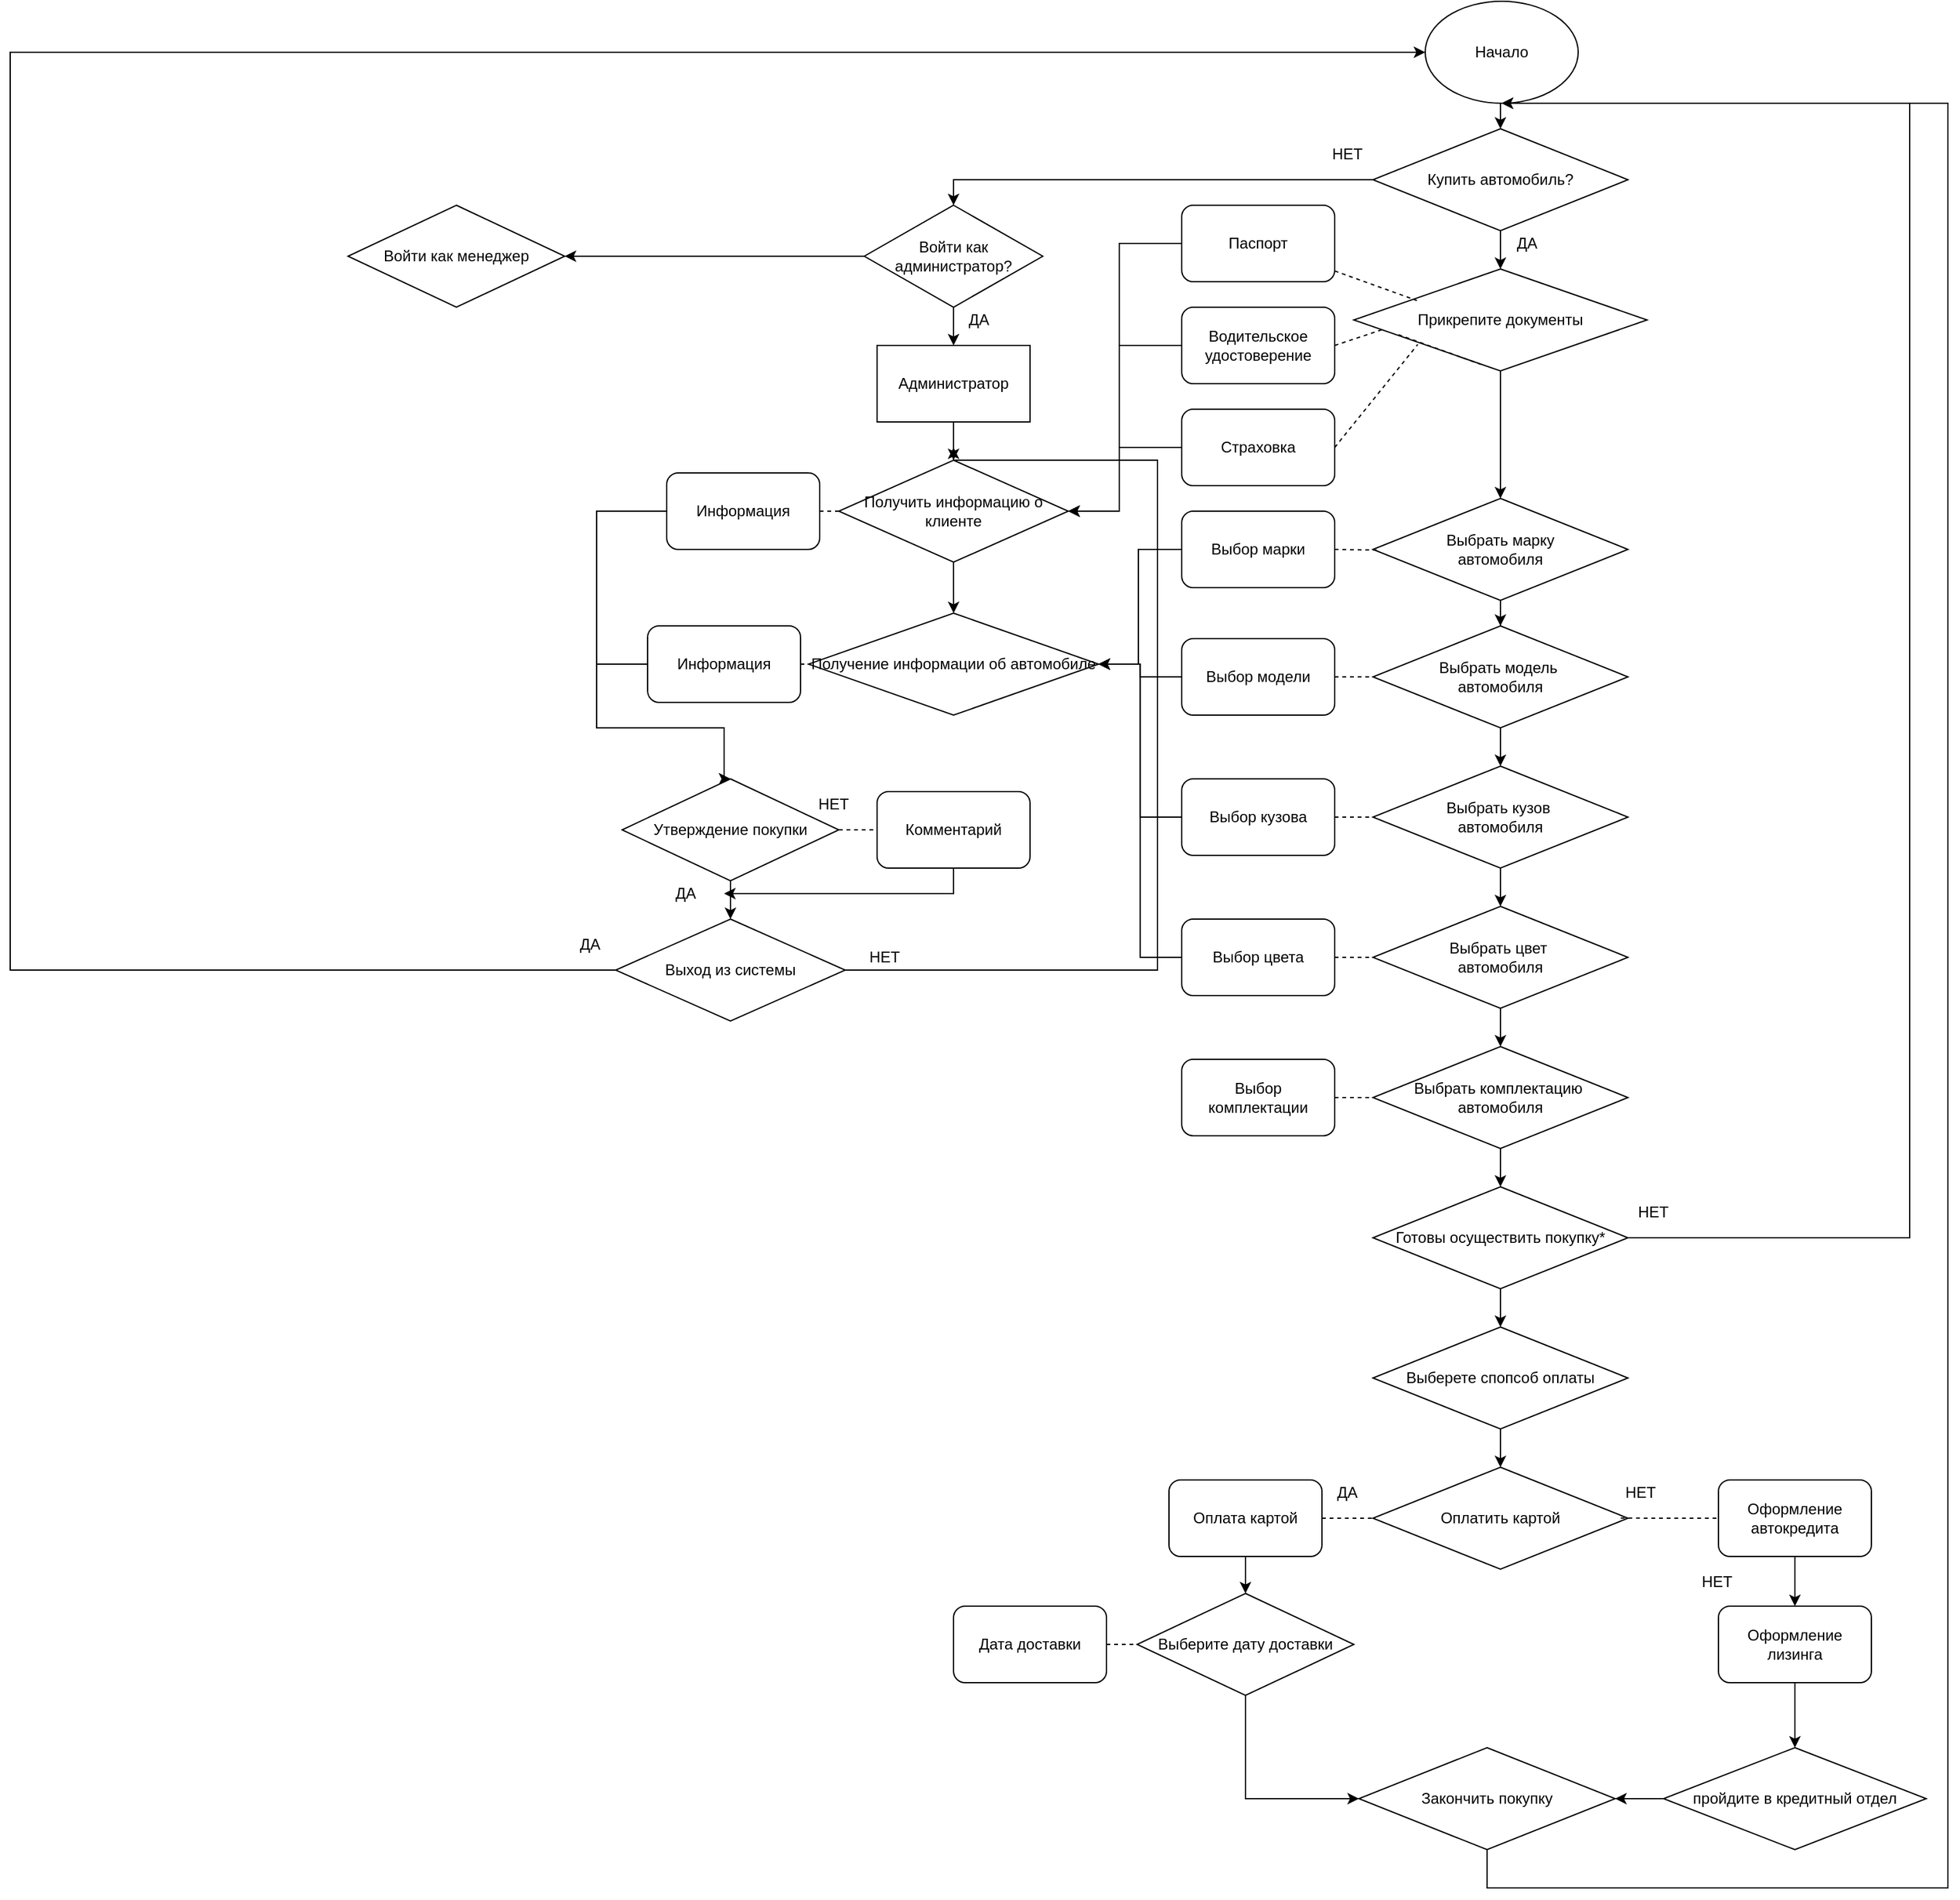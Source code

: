 <mxfile version="13.9.9" type="device"><diagram id="dOF933QX6gMtlB2MrcXQ" name="Страница 1"><mxGraphModel dx="2474" dy="967" grid="1" gridSize="10" guides="1" tooltips="1" connect="1" arrows="1" fold="1" page="0" pageScale="1" pageWidth="1200" pageHeight="1920" math="0" shadow="0"><root><mxCell id="0"/><mxCell id="1" parent="0"/><mxCell id="rZ0r0NQjonV1nwP6RmCx-10" style="edgeStyle=orthogonalEdgeStyle;rounded=0;orthogonalLoop=1;jettySize=auto;html=1;exitX=0.5;exitY=1;exitDx=0;exitDy=0;entryX=0.5;entryY=0;entryDx=0;entryDy=0;" edge="1" parent="1" source="rZ0r0NQjonV1nwP6RmCx-1" target="rZ0r0NQjonV1nwP6RmCx-2"><mxGeometry relative="1" as="geometry"/></mxCell><mxCell id="rZ0r0NQjonV1nwP6RmCx-1" value="Начало" style="ellipse;whiteSpace=wrap;html=1;" vertex="1" parent="1"><mxGeometry x="400" y="10" width="120" height="80" as="geometry"/></mxCell><mxCell id="rZ0r0NQjonV1nwP6RmCx-4" style="edgeStyle=orthogonalEdgeStyle;rounded=0;orthogonalLoop=1;jettySize=auto;html=1;entryX=0.5;entryY=0;entryDx=0;entryDy=0;" edge="1" parent="1" source="rZ0r0NQjonV1nwP6RmCx-50" target="rZ0r0NQjonV1nwP6RmCx-3"><mxGeometry relative="1" as="geometry"/></mxCell><mxCell id="rZ0r0NQjonV1nwP6RmCx-70" style="edgeStyle=orthogonalEdgeStyle;rounded=0;orthogonalLoop=1;jettySize=auto;html=1;entryX=0.5;entryY=0;entryDx=0;entryDy=0;" edge="1" parent="1" source="rZ0r0NQjonV1nwP6RmCx-2" target="rZ0r0NQjonV1nwP6RmCx-71"><mxGeometry relative="1" as="geometry"><mxPoint x="80" y="150" as="targetPoint"/></mxGeometry></mxCell><mxCell id="rZ0r0NQjonV1nwP6RmCx-2" value="Купить автомобиль?" style="rhombus;whiteSpace=wrap;html=1;" vertex="1" parent="1"><mxGeometry x="359" y="110" width="200" height="80" as="geometry"/></mxCell><mxCell id="rZ0r0NQjonV1nwP6RmCx-6" value="" style="edgeStyle=orthogonalEdgeStyle;rounded=0;orthogonalLoop=1;jettySize=auto;html=1;" edge="1" parent="1" source="rZ0r0NQjonV1nwP6RmCx-3" target="rZ0r0NQjonV1nwP6RmCx-5"><mxGeometry relative="1" as="geometry"/></mxCell><mxCell id="rZ0r0NQjonV1nwP6RmCx-3" value="Выбрать марку &lt;br&gt;автомобиля" style="rhombus;whiteSpace=wrap;html=1;" vertex="1" parent="1"><mxGeometry x="359" y="400" width="200" height="80" as="geometry"/></mxCell><mxCell id="rZ0r0NQjonV1nwP6RmCx-9" value="" style="edgeStyle=orthogonalEdgeStyle;rounded=0;orthogonalLoop=1;jettySize=auto;html=1;" edge="1" parent="1" source="rZ0r0NQjonV1nwP6RmCx-5" target="rZ0r0NQjonV1nwP6RmCx-8"><mxGeometry relative="1" as="geometry"/></mxCell><mxCell id="rZ0r0NQjonV1nwP6RmCx-5" value="Выбрать модель&amp;nbsp;&lt;br&gt;автомобиля" style="rhombus;whiteSpace=wrap;html=1;" vertex="1" parent="1"><mxGeometry x="359" y="500" width="200" height="80" as="geometry"/></mxCell><mxCell id="rZ0r0NQjonV1nwP6RmCx-12" value="" style="edgeStyle=orthogonalEdgeStyle;rounded=0;orthogonalLoop=1;jettySize=auto;html=1;" edge="1" parent="1" source="rZ0r0NQjonV1nwP6RmCx-8" target="rZ0r0NQjonV1nwP6RmCx-11"><mxGeometry relative="1" as="geometry"/></mxCell><mxCell id="rZ0r0NQjonV1nwP6RmCx-8" value="Выбрать кузов&amp;nbsp;&lt;br&gt;автомобиля" style="rhombus;whiteSpace=wrap;html=1;" vertex="1" parent="1"><mxGeometry x="359" y="610" width="200" height="80" as="geometry"/></mxCell><mxCell id="rZ0r0NQjonV1nwP6RmCx-14" value="" style="edgeStyle=orthogonalEdgeStyle;rounded=0;orthogonalLoop=1;jettySize=auto;html=1;" edge="1" parent="1" source="rZ0r0NQjonV1nwP6RmCx-11" target="rZ0r0NQjonV1nwP6RmCx-13"><mxGeometry relative="1" as="geometry"/></mxCell><mxCell id="rZ0r0NQjonV1nwP6RmCx-11" value="Выбрать цвет&amp;nbsp;&lt;br&gt;автомобиля" style="rhombus;whiteSpace=wrap;html=1;" vertex="1" parent="1"><mxGeometry x="359" y="720" width="200" height="80" as="geometry"/></mxCell><mxCell id="rZ0r0NQjonV1nwP6RmCx-16" value="" style="edgeStyle=orthogonalEdgeStyle;rounded=0;orthogonalLoop=1;jettySize=auto;html=1;" edge="1" parent="1" source="rZ0r0NQjonV1nwP6RmCx-13" target="rZ0r0NQjonV1nwP6RmCx-15"><mxGeometry relative="1" as="geometry"/></mxCell><mxCell id="rZ0r0NQjonV1nwP6RmCx-13" value="Выбрать комплектацию&amp;nbsp;&lt;br&gt;автомобиля" style="rhombus;whiteSpace=wrap;html=1;" vertex="1" parent="1"><mxGeometry x="359" y="830" width="200" height="80" as="geometry"/></mxCell><mxCell id="rZ0r0NQjonV1nwP6RmCx-17" style="edgeStyle=orthogonalEdgeStyle;rounded=0;orthogonalLoop=1;jettySize=auto;html=1;" edge="1" parent="1" source="rZ0r0NQjonV1nwP6RmCx-15"><mxGeometry relative="1" as="geometry"><mxPoint x="460" y="90" as="targetPoint"/><Array as="points"><mxPoint x="780" y="980"/><mxPoint x="780" y="90"/></Array></mxGeometry></mxCell><mxCell id="rZ0r0NQjonV1nwP6RmCx-20" style="edgeStyle=orthogonalEdgeStyle;rounded=0;orthogonalLoop=1;jettySize=auto;html=1;entryX=0.5;entryY=0;entryDx=0;entryDy=0;" edge="1" parent="1" source="rZ0r0NQjonV1nwP6RmCx-15" target="rZ0r0NQjonV1nwP6RmCx-19"><mxGeometry relative="1" as="geometry"/></mxCell><mxCell id="rZ0r0NQjonV1nwP6RmCx-15" value="Готовы осуществить покупку*" style="rhombus;whiteSpace=wrap;html=1;" vertex="1" parent="1"><mxGeometry x="359" y="940" width="200" height="80" as="geometry"/></mxCell><mxCell id="rZ0r0NQjonV1nwP6RmCx-18" value="НЕТ" style="text;html=1;strokeColor=none;fillColor=none;align=center;verticalAlign=middle;whiteSpace=wrap;rounded=0;" vertex="1" parent="1"><mxGeometry x="559" y="950" width="40" height="20" as="geometry"/></mxCell><mxCell id="rZ0r0NQjonV1nwP6RmCx-25" value="" style="edgeStyle=orthogonalEdgeStyle;rounded=0;orthogonalLoop=1;jettySize=auto;html=1;" edge="1" parent="1" source="rZ0r0NQjonV1nwP6RmCx-19" target="rZ0r0NQjonV1nwP6RmCx-24"><mxGeometry relative="1" as="geometry"/></mxCell><mxCell id="rZ0r0NQjonV1nwP6RmCx-19" value="Выберете спопсоб оплаты" style="rhombus;whiteSpace=wrap;html=1;" vertex="1" parent="1"><mxGeometry x="359" y="1050" width="200" height="80" as="geometry"/></mxCell><mxCell id="rZ0r0NQjonV1nwP6RmCx-24" value="Оплатить картой" style="rhombus;whiteSpace=wrap;html=1;" vertex="1" parent="1"><mxGeometry x="359" y="1160" width="200" height="80" as="geometry"/></mxCell><mxCell id="rZ0r0NQjonV1nwP6RmCx-48" value="" style="edgeStyle=orthogonalEdgeStyle;rounded=0;orthogonalLoop=1;jettySize=auto;html=1;" edge="1" parent="1" source="rZ0r0NQjonV1nwP6RmCx-26" target="rZ0r0NQjonV1nwP6RmCx-35"><mxGeometry relative="1" as="geometry"/></mxCell><mxCell id="rZ0r0NQjonV1nwP6RmCx-26" value="Оплата картой" style="rounded=1;whiteSpace=wrap;html=1;" vertex="1" parent="1"><mxGeometry x="199" y="1170" width="120" height="60" as="geometry"/></mxCell><mxCell id="rZ0r0NQjonV1nwP6RmCx-31" value="" style="edgeStyle=orthogonalEdgeStyle;rounded=0;orthogonalLoop=1;jettySize=auto;html=1;" edge="1" parent="1" source="rZ0r0NQjonV1nwP6RmCx-27" target="rZ0r0NQjonV1nwP6RmCx-28"><mxGeometry relative="1" as="geometry"/></mxCell><mxCell id="rZ0r0NQjonV1nwP6RmCx-27" value="Оформление автокредита" style="rounded=1;whiteSpace=wrap;html=1;" vertex="1" parent="1"><mxGeometry x="630" y="1170" width="120" height="60" as="geometry"/></mxCell><mxCell id="rZ0r0NQjonV1nwP6RmCx-79" style="edgeStyle=orthogonalEdgeStyle;rounded=0;orthogonalLoop=1;jettySize=auto;html=1;entryX=0.5;entryY=0;entryDx=0;entryDy=0;" edge="1" parent="1" source="rZ0r0NQjonV1nwP6RmCx-28" target="rZ0r0NQjonV1nwP6RmCx-78"><mxGeometry relative="1" as="geometry"/></mxCell><mxCell id="rZ0r0NQjonV1nwP6RmCx-28" value="Оформление лизинга" style="rounded=1;whiteSpace=wrap;html=1;" vertex="1" parent="1"><mxGeometry x="630" y="1269" width="120" height="60" as="geometry"/></mxCell><mxCell id="rZ0r0NQjonV1nwP6RmCx-32" value="НЕТ" style="text;html=1;strokeColor=none;fillColor=none;align=center;verticalAlign=middle;whiteSpace=wrap;rounded=0;" vertex="1" parent="1"><mxGeometry x="549" y="1170" width="40" height="20" as="geometry"/></mxCell><mxCell id="rZ0r0NQjonV1nwP6RmCx-33" value="НЕТ" style="text;html=1;strokeColor=none;fillColor=none;align=center;verticalAlign=middle;whiteSpace=wrap;rounded=0;" vertex="1" parent="1"><mxGeometry x="609" y="1240" width="40" height="20" as="geometry"/></mxCell><mxCell id="rZ0r0NQjonV1nwP6RmCx-34" value="ДА" style="text;html=1;strokeColor=none;fillColor=none;align=center;verticalAlign=middle;whiteSpace=wrap;rounded=0;" vertex="1" parent="1"><mxGeometry x="319" y="1170" width="40" height="20" as="geometry"/></mxCell><mxCell id="rZ0r0NQjonV1nwP6RmCx-74" style="edgeStyle=orthogonalEdgeStyle;rounded=0;orthogonalLoop=1;jettySize=auto;html=1;entryX=0;entryY=0.5;entryDx=0;entryDy=0;" edge="1" parent="1" source="rZ0r0NQjonV1nwP6RmCx-35" target="rZ0r0NQjonV1nwP6RmCx-73"><mxGeometry relative="1" as="geometry"><Array as="points"><mxPoint x="259" y="1299"/><mxPoint x="259" y="1420"/></Array></mxGeometry></mxCell><mxCell id="rZ0r0NQjonV1nwP6RmCx-35" value="Выберите дату доставки" style="rhombus;whiteSpace=wrap;html=1;" vertex="1" parent="1"><mxGeometry x="174" y="1259" width="170" height="80" as="geometry"/></mxCell><mxCell id="rZ0r0NQjonV1nwP6RmCx-36" value="Дата доставки" style="rounded=1;whiteSpace=wrap;html=1;" vertex="1" parent="1"><mxGeometry x="30" y="1269" width="120" height="60" as="geometry"/></mxCell><mxCell id="rZ0r0NQjonV1nwP6RmCx-96" style="edgeStyle=orthogonalEdgeStyle;rounded=0;orthogonalLoop=1;jettySize=auto;html=1;entryX=1;entryY=0.5;entryDx=0;entryDy=0;" edge="1" parent="1" source="rZ0r0NQjonV1nwP6RmCx-38" target="rZ0r0NQjonV1nwP6RmCx-83"><mxGeometry relative="1" as="geometry"><Array as="points"><mxPoint x="175" y="440"/><mxPoint x="175" y="530"/></Array></mxGeometry></mxCell><mxCell id="rZ0r0NQjonV1nwP6RmCx-38" value="Выбор марки" style="rounded=1;whiteSpace=wrap;html=1;" vertex="1" parent="1"><mxGeometry x="209" y="410" width="120" height="60" as="geometry"/></mxCell><mxCell id="rZ0r0NQjonV1nwP6RmCx-101" style="edgeStyle=orthogonalEdgeStyle;rounded=0;orthogonalLoop=1;jettySize=auto;html=1;entryX=1;entryY=0.5;entryDx=0;entryDy=0;" edge="1" parent="1" source="rZ0r0NQjonV1nwP6RmCx-39" target="rZ0r0NQjonV1nwP6RmCx-83"><mxGeometry relative="1" as="geometry"/></mxCell><mxCell id="rZ0r0NQjonV1nwP6RmCx-39" value="Выбор модели" style="rounded=1;whiteSpace=wrap;html=1;" vertex="1" parent="1"><mxGeometry x="209" y="510" width="120" height="60" as="geometry"/></mxCell><mxCell id="rZ0r0NQjonV1nwP6RmCx-98" style="edgeStyle=orthogonalEdgeStyle;rounded=0;orthogonalLoop=1;jettySize=auto;html=1;entryX=1;entryY=0.5;entryDx=0;entryDy=0;" edge="1" parent="1" source="rZ0r0NQjonV1nwP6RmCx-40" target="rZ0r0NQjonV1nwP6RmCx-83"><mxGeometry relative="1" as="geometry"/></mxCell><mxCell id="rZ0r0NQjonV1nwP6RmCx-40" value="Выбор кузова" style="rounded=1;whiteSpace=wrap;html=1;" vertex="1" parent="1"><mxGeometry x="209" y="620" width="120" height="60" as="geometry"/></mxCell><mxCell id="rZ0r0NQjonV1nwP6RmCx-99" style="edgeStyle=orthogonalEdgeStyle;rounded=0;orthogonalLoop=1;jettySize=auto;html=1;entryX=1;entryY=0.5;entryDx=0;entryDy=0;" edge="1" parent="1" source="rZ0r0NQjonV1nwP6RmCx-41" target="rZ0r0NQjonV1nwP6RmCx-83"><mxGeometry relative="1" as="geometry"/></mxCell><mxCell id="rZ0r0NQjonV1nwP6RmCx-41" value="Выбор цвета" style="rounded=1;whiteSpace=wrap;html=1;" vertex="1" parent="1"><mxGeometry x="209" y="730" width="120" height="60" as="geometry"/></mxCell><mxCell id="rZ0r0NQjonV1nwP6RmCx-42" value="Выбор комплектации" style="rounded=1;whiteSpace=wrap;html=1;" vertex="1" parent="1"><mxGeometry x="209" y="840" width="120" height="60" as="geometry"/></mxCell><mxCell id="rZ0r0NQjonV1nwP6RmCx-49" value="ДА" style="text;html=1;strokeColor=none;fillColor=none;align=center;verticalAlign=middle;whiteSpace=wrap;rounded=0;" vertex="1" parent="1"><mxGeometry x="460" y="190" width="40" height="20" as="geometry"/></mxCell><mxCell id="rZ0r0NQjonV1nwP6RmCx-50" value="Прикрепите документы" style="rhombus;whiteSpace=wrap;html=1;" vertex="1" parent="1"><mxGeometry x="344" y="220" width="230" height="80" as="geometry"/></mxCell><mxCell id="rZ0r0NQjonV1nwP6RmCx-51" style="edgeStyle=orthogonalEdgeStyle;rounded=0;orthogonalLoop=1;jettySize=auto;html=1;entryX=0.5;entryY=0;entryDx=0;entryDy=0;" edge="1" parent="1" source="rZ0r0NQjonV1nwP6RmCx-2" target="rZ0r0NQjonV1nwP6RmCx-50"><mxGeometry relative="1" as="geometry"><mxPoint x="460" y="190" as="sourcePoint"/><mxPoint x="459" y="390" as="targetPoint"/></mxGeometry></mxCell><mxCell id="rZ0r0NQjonV1nwP6RmCx-85" style="edgeStyle=orthogonalEdgeStyle;rounded=0;orthogonalLoop=1;jettySize=auto;html=1;entryX=1;entryY=0.5;entryDx=0;entryDy=0;" edge="1" parent="1" source="rZ0r0NQjonV1nwP6RmCx-52" target="rZ0r0NQjonV1nwP6RmCx-86"><mxGeometry relative="1" as="geometry"><mxPoint x="170" y="420" as="targetPoint"/><Array as="points"><mxPoint x="160" y="200"/><mxPoint x="160" y="410"/></Array></mxGeometry></mxCell><mxCell id="rZ0r0NQjonV1nwP6RmCx-52" value="Паспорт" style="rounded=1;whiteSpace=wrap;html=1;" vertex="1" parent="1"><mxGeometry x="209" y="170" width="120" height="60" as="geometry"/></mxCell><mxCell id="rZ0r0NQjonV1nwP6RmCx-89" value="" style="edgeStyle=orthogonalEdgeStyle;rounded=0;orthogonalLoop=1;jettySize=auto;html=1;entryX=1;entryY=0.5;entryDx=0;entryDy=0;" edge="1" parent="1" source="rZ0r0NQjonV1nwP6RmCx-53" target="rZ0r0NQjonV1nwP6RmCx-86"><mxGeometry relative="1" as="geometry"><mxPoint x="160" y="280" as="targetPoint"/><Array as="points"><mxPoint x="160" y="280"/><mxPoint x="160" y="410"/></Array></mxGeometry></mxCell><mxCell id="rZ0r0NQjonV1nwP6RmCx-53" value="Водительское удостоверение" style="rounded=1;whiteSpace=wrap;html=1;" vertex="1" parent="1"><mxGeometry x="209" y="250" width="120" height="60" as="geometry"/></mxCell><mxCell id="rZ0r0NQjonV1nwP6RmCx-90" style="edgeStyle=orthogonalEdgeStyle;rounded=0;orthogonalLoop=1;jettySize=auto;html=1;entryX=1;entryY=0.5;entryDx=0;entryDy=0;" edge="1" parent="1" source="rZ0r0NQjonV1nwP6RmCx-54" target="rZ0r0NQjonV1nwP6RmCx-86"><mxGeometry relative="1" as="geometry"><mxPoint x="160" y="360" as="targetPoint"/><Array as="points"><mxPoint x="160" y="360"/><mxPoint x="160" y="410"/></Array></mxGeometry></mxCell><mxCell id="rZ0r0NQjonV1nwP6RmCx-54" value="Страховка" style="rounded=1;whiteSpace=wrap;html=1;" vertex="1" parent="1"><mxGeometry x="209" y="330" width="120" height="60" as="geometry"/></mxCell><mxCell id="rZ0r0NQjonV1nwP6RmCx-58" value="" style="endArrow=none;dashed=1;html=1;entryX=0.215;entryY=0.309;entryDx=0;entryDy=0;entryPerimeter=0;" edge="1" parent="1" source="rZ0r0NQjonV1nwP6RmCx-52" target="rZ0r0NQjonV1nwP6RmCx-50"><mxGeometry width="50" height="50" relative="1" as="geometry"><mxPoint x="329" y="250" as="sourcePoint"/><mxPoint x="399.711" y="200" as="targetPoint"/></mxGeometry></mxCell><mxCell id="rZ0r0NQjonV1nwP6RmCx-59" value="" style="endArrow=none;dashed=1;html=1;entryX=0.107;entryY=0.585;entryDx=0;entryDy=0;entryPerimeter=0;" edge="1" parent="1" target="rZ0r0NQjonV1nwP6RmCx-50"><mxGeometry width="50" height="50" relative="1" as="geometry"><mxPoint x="329" y="280" as="sourcePoint"/><mxPoint x="360" y="270" as="targetPoint"/></mxGeometry></mxCell><mxCell id="rZ0r0NQjonV1nwP6RmCx-60" value="" style="endArrow=none;dashed=1;html=1;entryX=0.218;entryY=0.74;entryDx=0;entryDy=0;entryPerimeter=0;exitX=1;exitY=0.5;exitDx=0;exitDy=0;" edge="1" parent="1" source="rZ0r0NQjonV1nwP6RmCx-54" target="rZ0r0NQjonV1nwP6RmCx-50"><mxGeometry width="50" height="50" relative="1" as="geometry"><mxPoint x="349" y="241.56" as="sourcePoint"/><mxPoint x="413.45" y="264.72" as="targetPoint"/></mxGeometry></mxCell><mxCell id="rZ0r0NQjonV1nwP6RmCx-61" value="" style="endArrow=none;dashed=1;html=1;entryX=0.024;entryY=0.507;entryDx=0;entryDy=0;entryPerimeter=0;exitX=1;exitY=0.5;exitDx=0;exitDy=0;" edge="1" parent="1" source="rZ0r0NQjonV1nwP6RmCx-38" target="rZ0r0NQjonV1nwP6RmCx-3"><mxGeometry width="50" height="50" relative="1" as="geometry"><mxPoint x="319" y="456.84" as="sourcePoint"/><mxPoint x="383.45" y="480.0" as="targetPoint"/></mxGeometry></mxCell><mxCell id="rZ0r0NQjonV1nwP6RmCx-62" value="" style="endArrow=none;dashed=1;html=1;entryX=0;entryY=0.5;entryDx=0;entryDy=0;exitX=1;exitY=0.5;exitDx=0;exitDy=0;" edge="1" parent="1" source="rZ0r0NQjonV1nwP6RmCx-39" target="rZ0r0NQjonV1nwP6RmCx-5"><mxGeometry width="50" height="50" relative="1" as="geometry"><mxPoint x="319" y="540.0" as="sourcePoint"/><mxPoint x="383.45" y="563.16" as="targetPoint"/></mxGeometry></mxCell><mxCell id="rZ0r0NQjonV1nwP6RmCx-63" value="" style="endArrow=none;dashed=1;html=1;entryX=0.215;entryY=0.309;entryDx=0;entryDy=0;entryPerimeter=0;" edge="1" parent="1"><mxGeometry width="50" height="50" relative="1" as="geometry"><mxPoint x="379" y="271.56" as="sourcePoint"/><mxPoint x="443.45" y="294.72" as="targetPoint"/></mxGeometry></mxCell><mxCell id="rZ0r0NQjonV1nwP6RmCx-64" value="" style="endArrow=none;dashed=1;html=1;exitX=1;exitY=0.5;exitDx=0;exitDy=0;entryX=0;entryY=0.5;entryDx=0;entryDy=0;" edge="1" parent="1" source="rZ0r0NQjonV1nwP6RmCx-40" target="rZ0r0NQjonV1nwP6RmCx-8"><mxGeometry width="50" height="50" relative="1" as="geometry"><mxPoint x="329" y="630.0" as="sourcePoint"/><mxPoint x="350" y="650" as="targetPoint"/></mxGeometry></mxCell><mxCell id="rZ0r0NQjonV1nwP6RmCx-65" value="" style="endArrow=none;dashed=1;html=1;entryX=0;entryY=0.5;entryDx=0;entryDy=0;exitX=1;exitY=0.5;exitDx=0;exitDy=0;" edge="1" parent="1" source="rZ0r0NQjonV1nwP6RmCx-41" target="rZ0r0NQjonV1nwP6RmCx-11"><mxGeometry width="50" height="50" relative="1" as="geometry"><mxPoint x="344" y="766.84" as="sourcePoint"/><mxPoint x="408.45" y="790.0" as="targetPoint"/></mxGeometry></mxCell><mxCell id="rZ0r0NQjonV1nwP6RmCx-66" value="" style="endArrow=none;dashed=1;html=1;entryX=0;entryY=0.5;entryDx=0;entryDy=0;exitX=1;exitY=0.5;exitDx=0;exitDy=0;" edge="1" parent="1" source="rZ0r0NQjonV1nwP6RmCx-42" target="rZ0r0NQjonV1nwP6RmCx-13"><mxGeometry width="50" height="50" relative="1" as="geometry"><mxPoint x="329" y="900.0" as="sourcePoint"/><mxPoint x="393.45" y="923.16" as="targetPoint"/></mxGeometry></mxCell><mxCell id="rZ0r0NQjonV1nwP6RmCx-67" value="" style="endArrow=none;dashed=1;html=1;exitX=1;exitY=0.5;exitDx=0;exitDy=0;" edge="1" parent="1" source="rZ0r0NQjonV1nwP6RmCx-26" target="rZ0r0NQjonV1nwP6RmCx-24"><mxGeometry width="50" height="50" relative="1" as="geometry"><mxPoint x="339" y="1230.0" as="sourcePoint"/><mxPoint x="369" y="1230.0" as="targetPoint"/></mxGeometry></mxCell><mxCell id="rZ0r0NQjonV1nwP6RmCx-68" value="" style="endArrow=none;dashed=1;html=1;entryX=0;entryY=0.5;entryDx=0;entryDy=0;exitX=0.972;exitY=0.499;exitDx=0;exitDy=0;exitPerimeter=0;" edge="1" parent="1" source="rZ0r0NQjonV1nwP6RmCx-24" target="rZ0r0NQjonV1nwP6RmCx-27"><mxGeometry width="50" height="50" relative="1" as="geometry"><mxPoint x="564" y="1199.66" as="sourcePoint"/><mxPoint x="594" y="1199.66" as="targetPoint"/></mxGeometry></mxCell><mxCell id="rZ0r0NQjonV1nwP6RmCx-69" value="" style="endArrow=none;dashed=1;html=1;exitX=1;exitY=0.5;exitDx=0;exitDy=0;entryX=0;entryY=0.5;entryDx=0;entryDy=0;" edge="1" parent="1" source="rZ0r0NQjonV1nwP6RmCx-36" target="rZ0r0NQjonV1nwP6RmCx-35"><mxGeometry width="50" height="50" relative="1" as="geometry"><mxPoint x="169" y="1299.66" as="sourcePoint"/><mxPoint x="180" y="1300" as="targetPoint"/></mxGeometry></mxCell><mxCell id="rZ0r0NQjonV1nwP6RmCx-82" value="" style="edgeStyle=orthogonalEdgeStyle;rounded=0;orthogonalLoop=1;jettySize=auto;html=1;" edge="1" parent="1" source="rZ0r0NQjonV1nwP6RmCx-71" target="rZ0r0NQjonV1nwP6RmCx-81"><mxGeometry relative="1" as="geometry"/></mxCell><mxCell id="rZ0r0NQjonV1nwP6RmCx-128" style="edgeStyle=orthogonalEdgeStyle;rounded=0;orthogonalLoop=1;jettySize=auto;html=1;entryX=1;entryY=0.5;entryDx=0;entryDy=0;" edge="1" parent="1" source="rZ0r0NQjonV1nwP6RmCx-71" target="rZ0r0NQjonV1nwP6RmCx-129"><mxGeometry relative="1" as="geometry"><mxPoint x="-310" y="210" as="targetPoint"/></mxGeometry></mxCell><mxCell id="rZ0r0NQjonV1nwP6RmCx-71" value="Войти как администратор?" style="rhombus;whiteSpace=wrap;html=1;" vertex="1" parent="1"><mxGeometry x="-40" y="170" width="140" height="80" as="geometry"/></mxCell><mxCell id="rZ0r0NQjonV1nwP6RmCx-76" style="edgeStyle=orthogonalEdgeStyle;rounded=0;orthogonalLoop=1;jettySize=auto;html=1;" edge="1" parent="1" source="rZ0r0NQjonV1nwP6RmCx-73"><mxGeometry relative="1" as="geometry"><mxPoint x="460" y="90" as="targetPoint"/><Array as="points"><mxPoint x="448" y="1490"/><mxPoint x="810" y="1490"/><mxPoint x="810" y="90"/></Array></mxGeometry></mxCell><mxCell id="rZ0r0NQjonV1nwP6RmCx-73" value="Закончить покупку" style="rhombus;whiteSpace=wrap;html=1;" vertex="1" parent="1"><mxGeometry x="348" y="1380" width="201" height="80" as="geometry"/></mxCell><mxCell id="rZ0r0NQjonV1nwP6RmCx-80" value="" style="edgeStyle=orthogonalEdgeStyle;rounded=0;orthogonalLoop=1;jettySize=auto;html=1;" edge="1" parent="1" source="rZ0r0NQjonV1nwP6RmCx-78" target="rZ0r0NQjonV1nwP6RmCx-73"><mxGeometry relative="1" as="geometry"/></mxCell><mxCell id="rZ0r0NQjonV1nwP6RmCx-78" value="пройдите в кредитный отдел" style="rhombus;whiteSpace=wrap;html=1;" vertex="1" parent="1"><mxGeometry x="587" y="1380" width="206" height="80" as="geometry"/></mxCell><mxCell id="rZ0r0NQjonV1nwP6RmCx-91" value="" style="edgeStyle=orthogonalEdgeStyle;rounded=0;orthogonalLoop=1;jettySize=auto;html=1;" edge="1" parent="1" source="rZ0r0NQjonV1nwP6RmCx-81" target="rZ0r0NQjonV1nwP6RmCx-86"><mxGeometry relative="1" as="geometry"/></mxCell><mxCell id="rZ0r0NQjonV1nwP6RmCx-81" value="Администратор" style="rounded=0;whiteSpace=wrap;html=1;" vertex="1" parent="1"><mxGeometry x="-30" y="280" width="120" height="60" as="geometry"/></mxCell><mxCell id="rZ0r0NQjonV1nwP6RmCx-83" value="Получение информации об автомобиле" style="rhombus;whiteSpace=wrap;html=1;" vertex="1" parent="1"><mxGeometry x="-83.75" y="490" width="227.5" height="80" as="geometry"/></mxCell><mxCell id="rZ0r0NQjonV1nwP6RmCx-95" style="edgeStyle=orthogonalEdgeStyle;rounded=0;orthogonalLoop=1;jettySize=auto;html=1;" edge="1" parent="1" source="rZ0r0NQjonV1nwP6RmCx-86" target="rZ0r0NQjonV1nwP6RmCx-83"><mxGeometry relative="1" as="geometry"/></mxCell><mxCell id="rZ0r0NQjonV1nwP6RmCx-86" value="Получить информацию о&lt;br&gt;клиенте" style="rhombus;whiteSpace=wrap;html=1;" vertex="1" parent="1"><mxGeometry x="-60" y="370" width="180" height="80" as="geometry"/></mxCell><mxCell id="rZ0r0NQjonV1nwP6RmCx-105" style="edgeStyle=orthogonalEdgeStyle;rounded=0;orthogonalLoop=1;jettySize=auto;html=1;entryX=0.5;entryY=0;entryDx=0;entryDy=0;" edge="1" parent="1" source="rZ0r0NQjonV1nwP6RmCx-92" target="rZ0r0NQjonV1nwP6RmCx-106"><mxGeometry relative="1" as="geometry"><mxPoint x="-160" y="620" as="targetPoint"/><Array as="points"><mxPoint x="-250" y="410"/><mxPoint x="-250" y="580"/><mxPoint x="-150" y="580"/><mxPoint x="-150" y="620"/></Array></mxGeometry></mxCell><mxCell id="rZ0r0NQjonV1nwP6RmCx-92" value="Информация" style="rounded=1;whiteSpace=wrap;html=1;" vertex="1" parent="1"><mxGeometry x="-195" y="380" width="120" height="60" as="geometry"/></mxCell><mxCell id="rZ0r0NQjonV1nwP6RmCx-93" value="" style="endArrow=none;dashed=1;html=1;entryX=0;entryY=0.5;entryDx=0;entryDy=0;exitX=1;exitY=0.5;exitDx=0;exitDy=0;" edge="1" parent="1" source="rZ0r0NQjonV1nwP6RmCx-92" target="rZ0r0NQjonV1nwP6RmCx-86"><mxGeometry width="50" height="50" relative="1" as="geometry"><mxPoint x="-180" y="580" as="sourcePoint"/><mxPoint x="-130" y="530" as="targetPoint"/></mxGeometry></mxCell><mxCell id="rZ0r0NQjonV1nwP6RmCx-94" value="ДА" style="text;html=1;strokeColor=none;fillColor=none;align=center;verticalAlign=middle;whiteSpace=wrap;rounded=0;" vertex="1" parent="1"><mxGeometry x="-275" y="740" width="40" height="20" as="geometry"/></mxCell><mxCell id="rZ0r0NQjonV1nwP6RmCx-102" value="НЕТ" style="text;html=1;strokeColor=none;fillColor=none;align=center;verticalAlign=middle;whiteSpace=wrap;rounded=0;" vertex="1" parent="1"><mxGeometry x="319" y="120" width="40" height="20" as="geometry"/></mxCell><mxCell id="rZ0r0NQjonV1nwP6RmCx-114" style="edgeStyle=orthogonalEdgeStyle;rounded=0;orthogonalLoop=1;jettySize=auto;html=1;entryX=0.5;entryY=0;entryDx=0;entryDy=0;" edge="1" parent="1" source="rZ0r0NQjonV1nwP6RmCx-103" target="rZ0r0NQjonV1nwP6RmCx-106"><mxGeometry relative="1" as="geometry"><Array as="points"><mxPoint x="-250" y="530"/><mxPoint x="-250" y="580"/><mxPoint x="-150" y="580"/><mxPoint x="-150" y="620"/></Array></mxGeometry></mxCell><mxCell id="rZ0r0NQjonV1nwP6RmCx-103" value="Информация" style="rounded=1;whiteSpace=wrap;html=1;" vertex="1" parent="1"><mxGeometry x="-210" y="500" width="120" height="60" as="geometry"/></mxCell><mxCell id="rZ0r0NQjonV1nwP6RmCx-104" value="" style="endArrow=none;dashed=1;html=1;entryX=0;entryY=0.5;entryDx=0;entryDy=0;exitX=1;exitY=0.5;exitDx=0;exitDy=0;" edge="1" parent="1" source="rZ0r0NQjonV1nwP6RmCx-103" target="rZ0r0NQjonV1nwP6RmCx-83"><mxGeometry width="50" height="50" relative="1" as="geometry"><mxPoint x="-200" y="700" as="sourcePoint"/><mxPoint x="-80" y="530" as="targetPoint"/></mxGeometry></mxCell><mxCell id="rZ0r0NQjonV1nwP6RmCx-110" value="" style="edgeStyle=orthogonalEdgeStyle;rounded=0;orthogonalLoop=1;jettySize=auto;html=1;" edge="1" parent="1" source="rZ0r0NQjonV1nwP6RmCx-106" target="rZ0r0NQjonV1nwP6RmCx-109"><mxGeometry relative="1" as="geometry"/></mxCell><mxCell id="rZ0r0NQjonV1nwP6RmCx-106" value="Утверждение покупки" style="rhombus;whiteSpace=wrap;html=1;" vertex="1" parent="1"><mxGeometry x="-230" y="620" width="170" height="80" as="geometry"/></mxCell><mxCell id="rZ0r0NQjonV1nwP6RmCx-111" style="edgeStyle=orthogonalEdgeStyle;rounded=0;orthogonalLoop=1;jettySize=auto;html=1;entryX=0;entryY=0.5;entryDx=0;entryDy=0;" edge="1" parent="1" source="rZ0r0NQjonV1nwP6RmCx-109" target="rZ0r0NQjonV1nwP6RmCx-1"><mxGeometry relative="1" as="geometry"><mxPoint x="-340" y="70" as="targetPoint"/><Array as="points"><mxPoint x="-710" y="770"/><mxPoint x="-710" y="50"/></Array></mxGeometry></mxCell><mxCell id="rZ0r0NQjonV1nwP6RmCx-112" style="edgeStyle=orthogonalEdgeStyle;rounded=0;orthogonalLoop=1;jettySize=auto;html=1;exitX=1;exitY=0.5;exitDx=0;exitDy=0;" edge="1" parent="1" source="rZ0r0NQjonV1nwP6RmCx-109"><mxGeometry relative="1" as="geometry"><mxPoint x="30" y="360" as="targetPoint"/><Array as="points"><mxPoint x="190" y="770"/><mxPoint x="190" y="370"/><mxPoint x="30" y="370"/></Array></mxGeometry></mxCell><mxCell id="rZ0r0NQjonV1nwP6RmCx-109" value="Выход из системы" style="rhombus;whiteSpace=wrap;html=1;" vertex="1" parent="1"><mxGeometry x="-235" y="730" width="180" height="80" as="geometry"/></mxCell><mxCell id="rZ0r0NQjonV1nwP6RmCx-113" value="НЕТ" style="text;html=1;strokeColor=none;fillColor=none;align=center;verticalAlign=middle;whiteSpace=wrap;rounded=0;" vertex="1" parent="1"><mxGeometry x="-43.75" y="750" width="40" height="20" as="geometry"/></mxCell><mxCell id="rZ0r0NQjonV1nwP6RmCx-125" style="edgeStyle=orthogonalEdgeStyle;rounded=0;orthogonalLoop=1;jettySize=auto;html=1;" edge="1" parent="1" source="rZ0r0NQjonV1nwP6RmCx-115"><mxGeometry relative="1" as="geometry"><mxPoint x="-150" y="710" as="targetPoint"/><Array as="points"><mxPoint x="30" y="710"/></Array></mxGeometry></mxCell><mxCell id="rZ0r0NQjonV1nwP6RmCx-115" value="Комментарий" style="rounded=1;whiteSpace=wrap;html=1;" vertex="1" parent="1"><mxGeometry x="-30" y="630" width="120" height="60" as="geometry"/></mxCell><mxCell id="rZ0r0NQjonV1nwP6RmCx-116" value="" style="endArrow=none;dashed=1;html=1;entryX=0;entryY=0.5;entryDx=0;entryDy=0;exitX=1;exitY=0.5;exitDx=0;exitDy=0;" edge="1" parent="1" source="rZ0r0NQjonV1nwP6RmCx-106" target="rZ0r0NQjonV1nwP6RmCx-115"><mxGeometry width="50" height="50" relative="1" as="geometry"><mxPoint x="-90" y="730" as="sourcePoint"/><mxPoint x="-40" y="680" as="targetPoint"/></mxGeometry></mxCell><mxCell id="rZ0r0NQjonV1nwP6RmCx-119" value="НЕТ" style="text;html=1;strokeColor=none;fillColor=none;align=center;verticalAlign=middle;whiteSpace=wrap;rounded=0;" vertex="1" parent="1"><mxGeometry x="-83.75" y="630" width="40" height="20" as="geometry"/></mxCell><mxCell id="rZ0r0NQjonV1nwP6RmCx-121" value="ДА" style="text;html=1;strokeColor=none;fillColor=none;align=center;verticalAlign=middle;whiteSpace=wrap;rounded=0;" vertex="1" parent="1"><mxGeometry x="-200" y="700" width="40" height="20" as="geometry"/></mxCell><mxCell id="rZ0r0NQjonV1nwP6RmCx-127" value="ДА" style="text;html=1;strokeColor=none;fillColor=none;align=center;verticalAlign=middle;whiteSpace=wrap;rounded=0;" vertex="1" parent="1"><mxGeometry x="30" y="250" width="40" height="20" as="geometry"/></mxCell><mxCell id="rZ0r0NQjonV1nwP6RmCx-129" value="Войти как менеджер" style="rhombus;whiteSpace=wrap;html=1;" vertex="1" parent="1"><mxGeometry x="-445" y="170" width="170" height="80" as="geometry"/></mxCell></root></mxGraphModel></diagram></mxfile>